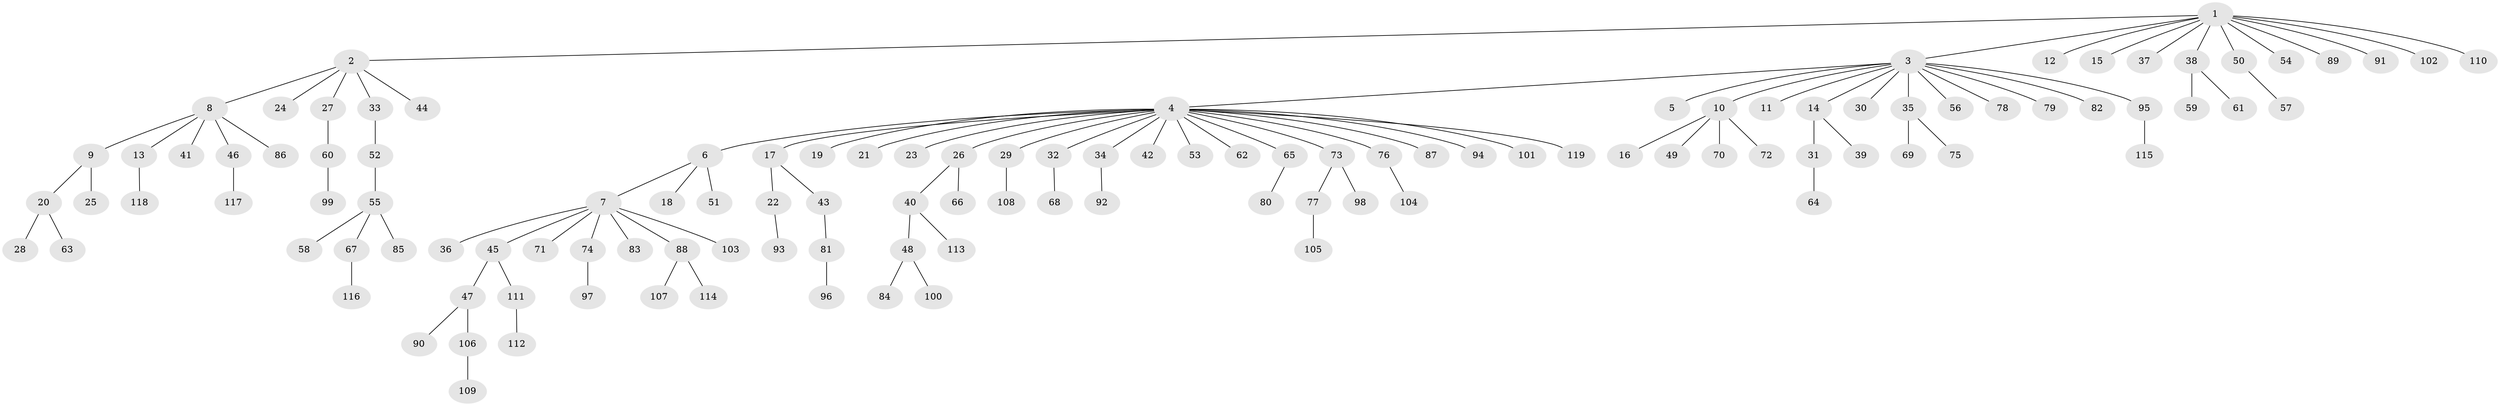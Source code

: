 // coarse degree distribution, {1: 0.8055555555555556, 8: 0.05555555555555555, 3: 0.05555555555555555, 15: 0.027777777777777776, 2: 0.05555555555555555}
// Generated by graph-tools (version 1.1) at 2025/36/03/04/25 23:36:57]
// undirected, 119 vertices, 118 edges
graph export_dot {
  node [color=gray90,style=filled];
  1;
  2;
  3;
  4;
  5;
  6;
  7;
  8;
  9;
  10;
  11;
  12;
  13;
  14;
  15;
  16;
  17;
  18;
  19;
  20;
  21;
  22;
  23;
  24;
  25;
  26;
  27;
  28;
  29;
  30;
  31;
  32;
  33;
  34;
  35;
  36;
  37;
  38;
  39;
  40;
  41;
  42;
  43;
  44;
  45;
  46;
  47;
  48;
  49;
  50;
  51;
  52;
  53;
  54;
  55;
  56;
  57;
  58;
  59;
  60;
  61;
  62;
  63;
  64;
  65;
  66;
  67;
  68;
  69;
  70;
  71;
  72;
  73;
  74;
  75;
  76;
  77;
  78;
  79;
  80;
  81;
  82;
  83;
  84;
  85;
  86;
  87;
  88;
  89;
  90;
  91;
  92;
  93;
  94;
  95;
  96;
  97;
  98;
  99;
  100;
  101;
  102;
  103;
  104;
  105;
  106;
  107;
  108;
  109;
  110;
  111;
  112;
  113;
  114;
  115;
  116;
  117;
  118;
  119;
  1 -- 2;
  1 -- 3;
  1 -- 12;
  1 -- 15;
  1 -- 37;
  1 -- 38;
  1 -- 50;
  1 -- 54;
  1 -- 89;
  1 -- 91;
  1 -- 102;
  1 -- 110;
  2 -- 8;
  2 -- 24;
  2 -- 27;
  2 -- 33;
  2 -- 44;
  3 -- 4;
  3 -- 5;
  3 -- 10;
  3 -- 11;
  3 -- 14;
  3 -- 30;
  3 -- 35;
  3 -- 56;
  3 -- 78;
  3 -- 79;
  3 -- 82;
  3 -- 95;
  4 -- 6;
  4 -- 17;
  4 -- 19;
  4 -- 21;
  4 -- 23;
  4 -- 26;
  4 -- 29;
  4 -- 32;
  4 -- 34;
  4 -- 42;
  4 -- 53;
  4 -- 62;
  4 -- 65;
  4 -- 73;
  4 -- 76;
  4 -- 87;
  4 -- 94;
  4 -- 101;
  4 -- 119;
  6 -- 7;
  6 -- 18;
  6 -- 51;
  7 -- 36;
  7 -- 45;
  7 -- 71;
  7 -- 74;
  7 -- 83;
  7 -- 88;
  7 -- 103;
  8 -- 9;
  8 -- 13;
  8 -- 41;
  8 -- 46;
  8 -- 86;
  9 -- 20;
  9 -- 25;
  10 -- 16;
  10 -- 49;
  10 -- 70;
  10 -- 72;
  13 -- 118;
  14 -- 31;
  14 -- 39;
  17 -- 22;
  17 -- 43;
  20 -- 28;
  20 -- 63;
  22 -- 93;
  26 -- 40;
  26 -- 66;
  27 -- 60;
  29 -- 108;
  31 -- 64;
  32 -- 68;
  33 -- 52;
  34 -- 92;
  35 -- 69;
  35 -- 75;
  38 -- 59;
  38 -- 61;
  40 -- 48;
  40 -- 113;
  43 -- 81;
  45 -- 47;
  45 -- 111;
  46 -- 117;
  47 -- 90;
  47 -- 106;
  48 -- 84;
  48 -- 100;
  50 -- 57;
  52 -- 55;
  55 -- 58;
  55 -- 67;
  55 -- 85;
  60 -- 99;
  65 -- 80;
  67 -- 116;
  73 -- 77;
  73 -- 98;
  74 -- 97;
  76 -- 104;
  77 -- 105;
  81 -- 96;
  88 -- 107;
  88 -- 114;
  95 -- 115;
  106 -- 109;
  111 -- 112;
}
